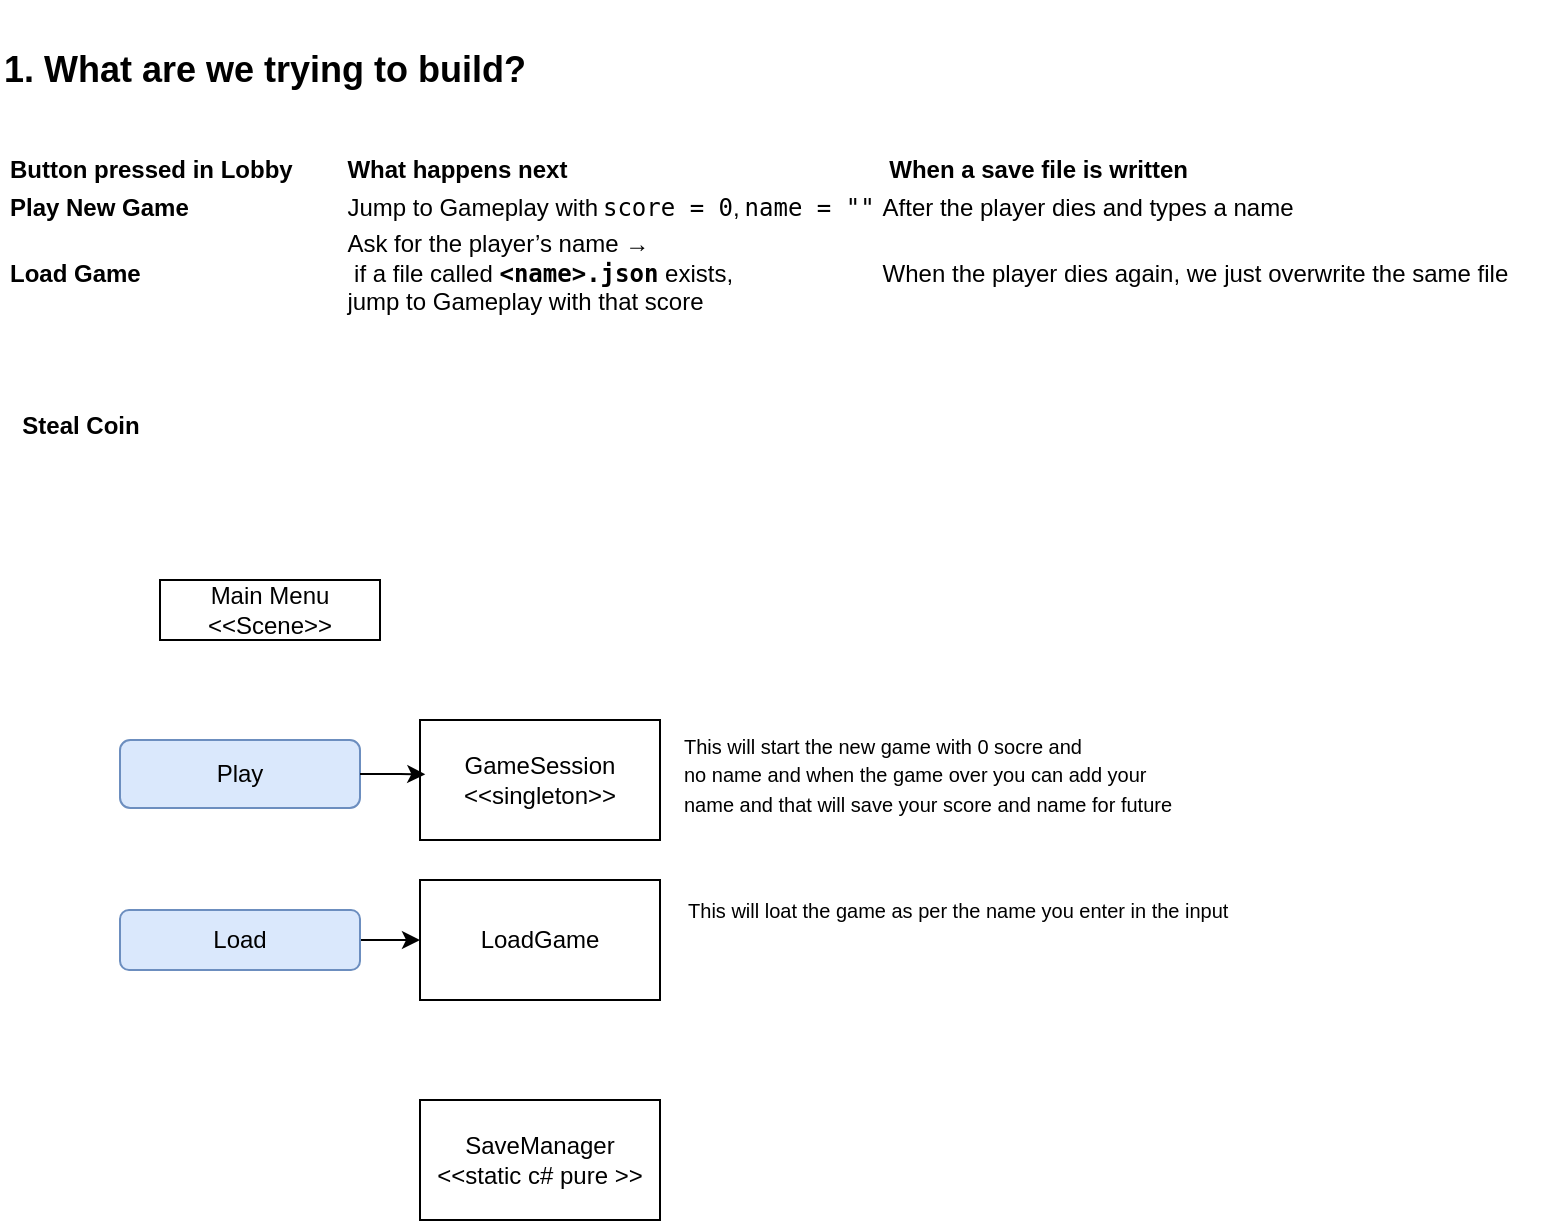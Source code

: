 <mxfile version="27.1.5">
  <diagram name="Page-1" id="PBTKBfvRJndxsldHCs9E">
    <mxGraphModel dx="1192" dy="619" grid="1" gridSize="10" guides="1" tooltips="1" connect="1" arrows="1" fold="1" page="1" pageScale="1" pageWidth="1169" pageHeight="827" math="0" shadow="0">
      <root>
        <mxCell id="0" />
        <mxCell id="1" parent="0" />
        <mxCell id="mHNQ8f6ZcZOvH9qMeA8S-1" value="&lt;h2 data-end=&quot;238&quot; data-start=&quot;204&quot;&gt;1. What are we trying to build?&lt;/h2&gt;&lt;br&gt;&lt;div class=&quot;_tableContainer_16hzy_1&quot;&gt;&lt;div class=&quot;_tableWrapper_16hzy_14 group flex w-fit flex-col-reverse&quot; tabindex=&quot;-1&quot;&gt;&lt;table class=&quot;w-fit min-w-(--thread-content-width)&quot; data-end=&quot;725&quot; data-start=&quot;240&quot;&gt;&lt;thead data-end=&quot;321&quot; data-start=&quot;240&quot;&gt;&lt;tr data-end=&quot;321&quot; data-start=&quot;240&quot;&gt;&lt;th data-col-size=&quot;sm&quot; data-end=&quot;270&quot; data-start=&quot;240&quot;&gt;Button pressed in &lt;strong data-end=&quot;269&quot; data-start=&quot;260&quot;&gt;Lobby&amp;nbsp; &amp;nbsp; &amp;nbsp; &amp;nbsp;&lt;/strong&gt;&lt;/th&gt;&lt;th data-col-size=&quot;md&quot; data-end=&quot;290&quot; data-start=&quot;270&quot;&gt;What happens next&lt;/th&gt;&lt;th data-col-size=&quot;md&quot; data-end=&quot;321&quot; data-start=&quot;290&quot;&gt;&amp;nbsp;When a save file is written&lt;/th&gt;&lt;/tr&gt;&lt;/thead&gt;&lt;tbody data-end=&quot;725&quot; data-start=&quot;404&quot;&gt;&lt;tr data-end=&quot;525&quot; data-start=&quot;404&quot;&gt;&lt;td data-col-size=&quot;sm&quot; data-end=&quot;434&quot; data-start=&quot;404&quot;&gt;&lt;strong data-end=&quot;423&quot; data-start=&quot;406&quot;&gt;Play New Game&lt;/strong&gt;&lt;/td&gt;&lt;td data-col-size=&quot;md&quot; data-end=&quot;483&quot; data-start=&quot;434&quot;&gt;Jump to Gameplay with &lt;code data-end=&quot;469&quot; data-start=&quot;458&quot;&gt;score = 0&lt;/code&gt;, &lt;code data-end=&quot;482&quot; data-start=&quot;471&quot;&gt;name = &quot;&quot;&lt;/code&gt;&lt;/td&gt;&lt;td data-col-size=&quot;md&quot; data-end=&quot;525&quot; data-start=&quot;483&quot;&gt;After the player dies and types a name&lt;/td&gt;&lt;/tr&gt;&lt;tr data-end=&quot;725&quot; data-start=&quot;526&quot;&gt;&lt;td data-col-size=&quot;sm&quot; data-end=&quot;556&quot; data-start=&quot;526&quot;&gt;&lt;strong data-end=&quot;541&quot; data-start=&quot;528&quot;&gt;Load Game&lt;/strong&gt;&lt;/td&gt;&lt;td data-col-size=&quot;md&quot; data-end=&quot;662&quot; data-start=&quot;556&quot;&gt;Ask for the player’s name →&lt;br&gt;&amp;nbsp;if a file called &lt;strong data-end=&quot;620&quot; data-start=&quot;603&quot;&gt;&lt;code data-end=&quot;618&quot; data-start=&quot;605&quot;&gt;&amp;lt;name&amp;gt;.json&lt;/code&gt;&lt;/strong&gt; exists,&lt;br&gt;jump to Gameplay with that score&lt;/td&gt;&lt;td data-col-size=&quot;md&quot; data-end=&quot;725&quot; data-start=&quot;662&quot;&gt;When the player dies again, we just overwrite the same file&lt;/td&gt;&lt;/tr&gt;&lt;/tbody&gt;&lt;/table&gt;&lt;/div&gt;&lt;/div&gt;" style="text;html=1;align=left;verticalAlign=middle;resizable=0;points=[];autosize=1;strokeColor=none;fillColor=none;" vertex="1" parent="1">
          <mxGeometry x="30" y="20" width="770" height="170" as="geometry" />
        </mxCell>
        <mxCell id="mHNQ8f6ZcZOvH9qMeA8S-2" value="&lt;b&gt;Steal Coin&lt;/b&gt;" style="text;html=1;align=center;verticalAlign=middle;resizable=0;points=[];autosize=1;strokeColor=none;fillColor=none;" vertex="1" parent="1">
          <mxGeometry x="30" y="218" width="80" height="30" as="geometry" />
        </mxCell>
        <mxCell id="mHNQ8f6ZcZOvH9qMeA8S-3" value="Main Menu&lt;div&gt;&amp;lt;&amp;lt;Scene&amp;gt;&amp;gt;&lt;/div&gt;" style="html=1;whiteSpace=wrap;" vertex="1" parent="1">
          <mxGeometry x="110" y="310" width="110" height="30" as="geometry" />
        </mxCell>
        <mxCell id="mHNQ8f6ZcZOvH9qMeA8S-5" value="GameSession&lt;div&gt;&amp;lt;&amp;lt;singleton&amp;gt;&amp;gt;&lt;/div&gt;" style="rounded=0;whiteSpace=wrap;html=1;" vertex="1" parent="1">
          <mxGeometry x="240" y="380" width="120" height="60" as="geometry" />
        </mxCell>
        <mxCell id="mHNQ8f6ZcZOvH9qMeA8S-6" value="LoadGame" style="rounded=0;whiteSpace=wrap;html=1;" vertex="1" parent="1">
          <mxGeometry x="240" y="460" width="120" height="60" as="geometry" />
        </mxCell>
        <mxCell id="mHNQ8f6ZcZOvH9qMeA8S-7" value="Play" style="rounded=1;whiteSpace=wrap;html=1;fillColor=#dae8fc;strokeColor=#6c8ebf;" vertex="1" parent="1">
          <mxGeometry x="90" y="390" width="120" height="34" as="geometry" />
        </mxCell>
        <mxCell id="mHNQ8f6ZcZOvH9qMeA8S-10" style="edgeStyle=orthogonalEdgeStyle;rounded=0;orthogonalLoop=1;jettySize=auto;html=1;entryX=0;entryY=0.5;entryDx=0;entryDy=0;" edge="1" parent="1" source="mHNQ8f6ZcZOvH9qMeA8S-8" target="mHNQ8f6ZcZOvH9qMeA8S-6">
          <mxGeometry relative="1" as="geometry" />
        </mxCell>
        <mxCell id="mHNQ8f6ZcZOvH9qMeA8S-8" value="Load" style="rounded=1;whiteSpace=wrap;html=1;fillColor=#dae8fc;strokeColor=#6c8ebf;" vertex="1" parent="1">
          <mxGeometry x="90" y="475" width="120" height="30" as="geometry" />
        </mxCell>
        <mxCell id="mHNQ8f6ZcZOvH9qMeA8S-9" style="edgeStyle=orthogonalEdgeStyle;rounded=0;orthogonalLoop=1;jettySize=auto;html=1;entryX=0.022;entryY=0.453;entryDx=0;entryDy=0;entryPerimeter=0;" edge="1" parent="1" source="mHNQ8f6ZcZOvH9qMeA8S-7" target="mHNQ8f6ZcZOvH9qMeA8S-5">
          <mxGeometry relative="1" as="geometry" />
        </mxCell>
        <mxCell id="mHNQ8f6ZcZOvH9qMeA8S-11" value="&lt;font style=&quot;font-size: 10px;&quot;&gt;This will start the new game with 0 socre and&amp;nbsp;&amp;nbsp;&lt;/font&gt;&lt;div&gt;&lt;font style=&quot;font-size: 10px;&quot;&gt;no name and when the game over you can add your&amp;nbsp;&lt;/font&gt;&lt;div&gt;&lt;font style=&quot;font-size: 10px;&quot;&gt;name and that will save your score and name for future&lt;/font&gt;&lt;/div&gt;&lt;/div&gt;" style="text;html=1;align=left;verticalAlign=middle;resizable=0;points=[];autosize=1;strokeColor=none;fillColor=none;" vertex="1" parent="1">
          <mxGeometry x="370" y="377" width="270" height="60" as="geometry" />
        </mxCell>
        <mxCell id="mHNQ8f6ZcZOvH9qMeA8S-12" value="&lt;font style=&quot;font-size: 10px;&quot;&gt;This will loat the game as per the name you enter in the input&amp;nbsp;&lt;/font&gt;" style="text;html=1;align=center;verticalAlign=middle;resizable=0;points=[];autosize=1;strokeColor=none;fillColor=none;" vertex="1" parent="1">
          <mxGeometry x="360" y="460" width="300" height="30" as="geometry" />
        </mxCell>
        <mxCell id="mHNQ8f6ZcZOvH9qMeA8S-13" value="SaveManager&lt;div&gt;&amp;lt;&amp;lt;static c# pure &amp;gt;&amp;gt;&lt;/div&gt;" style="rounded=0;whiteSpace=wrap;html=1;" vertex="1" parent="1">
          <mxGeometry x="240" y="570" width="120" height="60" as="geometry" />
        </mxCell>
      </root>
    </mxGraphModel>
  </diagram>
</mxfile>
